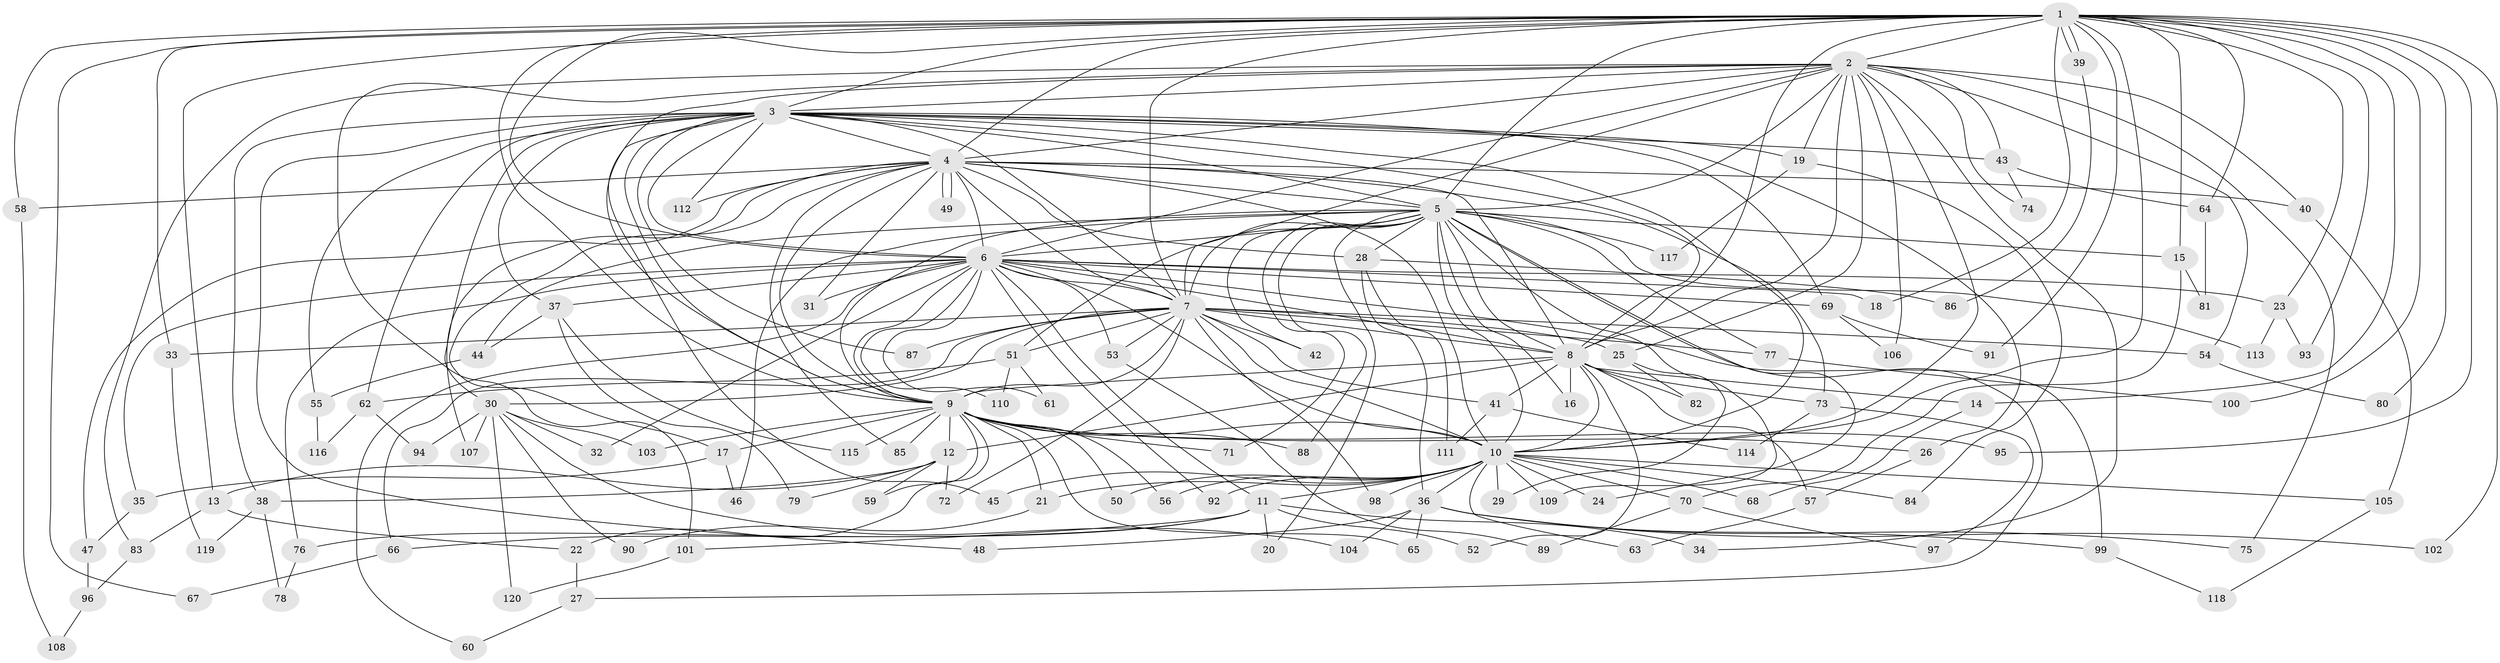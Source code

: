 // Generated by graph-tools (version 1.1) at 2025/01/03/09/25 03:01:25]
// undirected, 120 vertices, 265 edges
graph export_dot {
graph [start="1"]
  node [color=gray90,style=filled];
  1;
  2;
  3;
  4;
  5;
  6;
  7;
  8;
  9;
  10;
  11;
  12;
  13;
  14;
  15;
  16;
  17;
  18;
  19;
  20;
  21;
  22;
  23;
  24;
  25;
  26;
  27;
  28;
  29;
  30;
  31;
  32;
  33;
  34;
  35;
  36;
  37;
  38;
  39;
  40;
  41;
  42;
  43;
  44;
  45;
  46;
  47;
  48;
  49;
  50;
  51;
  52;
  53;
  54;
  55;
  56;
  57;
  58;
  59;
  60;
  61;
  62;
  63;
  64;
  65;
  66;
  67;
  68;
  69;
  70;
  71;
  72;
  73;
  74;
  75;
  76;
  77;
  78;
  79;
  80;
  81;
  82;
  83;
  84;
  85;
  86;
  87;
  88;
  89;
  90;
  91;
  92;
  93;
  94;
  95;
  96;
  97;
  98;
  99;
  100;
  101;
  102;
  103;
  104;
  105;
  106;
  107;
  108;
  109;
  110;
  111;
  112;
  113;
  114;
  115;
  116;
  117;
  118;
  119;
  120;
  1 -- 2;
  1 -- 3;
  1 -- 4;
  1 -- 5;
  1 -- 6;
  1 -- 7;
  1 -- 8;
  1 -- 9;
  1 -- 10;
  1 -- 13;
  1 -- 14;
  1 -- 15;
  1 -- 18;
  1 -- 23;
  1 -- 33;
  1 -- 39;
  1 -- 39;
  1 -- 58;
  1 -- 64;
  1 -- 67;
  1 -- 80;
  1 -- 91;
  1 -- 93;
  1 -- 95;
  1 -- 100;
  1 -- 102;
  2 -- 3;
  2 -- 4;
  2 -- 5;
  2 -- 6;
  2 -- 7;
  2 -- 8;
  2 -- 9;
  2 -- 10;
  2 -- 19;
  2 -- 25;
  2 -- 34;
  2 -- 40;
  2 -- 43;
  2 -- 54;
  2 -- 74;
  2 -- 75;
  2 -- 83;
  2 -- 101;
  2 -- 106;
  3 -- 4;
  3 -- 5;
  3 -- 6;
  3 -- 7;
  3 -- 8;
  3 -- 9;
  3 -- 10;
  3 -- 19;
  3 -- 26;
  3 -- 30;
  3 -- 37;
  3 -- 38;
  3 -- 43;
  3 -- 45;
  3 -- 48;
  3 -- 55;
  3 -- 62;
  3 -- 69;
  3 -- 87;
  3 -- 112;
  4 -- 5;
  4 -- 6;
  4 -- 7;
  4 -- 8;
  4 -- 9;
  4 -- 10;
  4 -- 17;
  4 -- 28;
  4 -- 31;
  4 -- 40;
  4 -- 47;
  4 -- 49;
  4 -- 49;
  4 -- 58;
  4 -- 73;
  4 -- 85;
  4 -- 107;
  4 -- 112;
  5 -- 6;
  5 -- 7;
  5 -- 8;
  5 -- 9;
  5 -- 10;
  5 -- 15;
  5 -- 16;
  5 -- 20;
  5 -- 24;
  5 -- 27;
  5 -- 28;
  5 -- 42;
  5 -- 44;
  5 -- 46;
  5 -- 51;
  5 -- 71;
  5 -- 77;
  5 -- 88;
  5 -- 109;
  5 -- 113;
  5 -- 117;
  6 -- 7;
  6 -- 8;
  6 -- 9;
  6 -- 10;
  6 -- 11;
  6 -- 18;
  6 -- 23;
  6 -- 31;
  6 -- 32;
  6 -- 35;
  6 -- 37;
  6 -- 53;
  6 -- 60;
  6 -- 61;
  6 -- 69;
  6 -- 76;
  6 -- 92;
  6 -- 99;
  6 -- 110;
  7 -- 8;
  7 -- 9;
  7 -- 10;
  7 -- 25;
  7 -- 30;
  7 -- 33;
  7 -- 41;
  7 -- 42;
  7 -- 51;
  7 -- 53;
  7 -- 54;
  7 -- 66;
  7 -- 72;
  7 -- 77;
  7 -- 87;
  7 -- 98;
  8 -- 9;
  8 -- 10;
  8 -- 12;
  8 -- 14;
  8 -- 16;
  8 -- 41;
  8 -- 52;
  8 -- 57;
  8 -- 73;
  8 -- 82;
  9 -- 10;
  9 -- 12;
  9 -- 17;
  9 -- 21;
  9 -- 22;
  9 -- 26;
  9 -- 50;
  9 -- 56;
  9 -- 59;
  9 -- 65;
  9 -- 71;
  9 -- 85;
  9 -- 88;
  9 -- 95;
  9 -- 103;
  9 -- 115;
  10 -- 11;
  10 -- 21;
  10 -- 24;
  10 -- 29;
  10 -- 36;
  10 -- 45;
  10 -- 50;
  10 -- 56;
  10 -- 63;
  10 -- 68;
  10 -- 70;
  10 -- 84;
  10 -- 92;
  10 -- 98;
  10 -- 105;
  10 -- 109;
  11 -- 20;
  11 -- 34;
  11 -- 52;
  11 -- 66;
  11 -- 76;
  11 -- 101;
  12 -- 13;
  12 -- 38;
  12 -- 59;
  12 -- 72;
  12 -- 79;
  13 -- 22;
  13 -- 83;
  14 -- 68;
  15 -- 70;
  15 -- 81;
  17 -- 35;
  17 -- 46;
  19 -- 84;
  19 -- 117;
  21 -- 90;
  22 -- 27;
  23 -- 93;
  23 -- 113;
  25 -- 29;
  25 -- 82;
  26 -- 57;
  27 -- 60;
  28 -- 36;
  28 -- 86;
  28 -- 111;
  30 -- 32;
  30 -- 90;
  30 -- 94;
  30 -- 103;
  30 -- 104;
  30 -- 107;
  30 -- 120;
  33 -- 119;
  35 -- 47;
  36 -- 48;
  36 -- 65;
  36 -- 75;
  36 -- 99;
  36 -- 102;
  36 -- 104;
  37 -- 44;
  37 -- 79;
  37 -- 115;
  38 -- 78;
  38 -- 119;
  39 -- 86;
  40 -- 105;
  41 -- 111;
  41 -- 114;
  43 -- 64;
  43 -- 74;
  44 -- 55;
  47 -- 96;
  51 -- 61;
  51 -- 62;
  51 -- 110;
  53 -- 89;
  54 -- 80;
  55 -- 116;
  57 -- 63;
  58 -- 108;
  62 -- 94;
  62 -- 116;
  64 -- 81;
  66 -- 67;
  69 -- 91;
  69 -- 106;
  70 -- 89;
  70 -- 97;
  73 -- 97;
  73 -- 114;
  76 -- 78;
  77 -- 100;
  83 -- 96;
  96 -- 108;
  99 -- 118;
  101 -- 120;
  105 -- 118;
}
